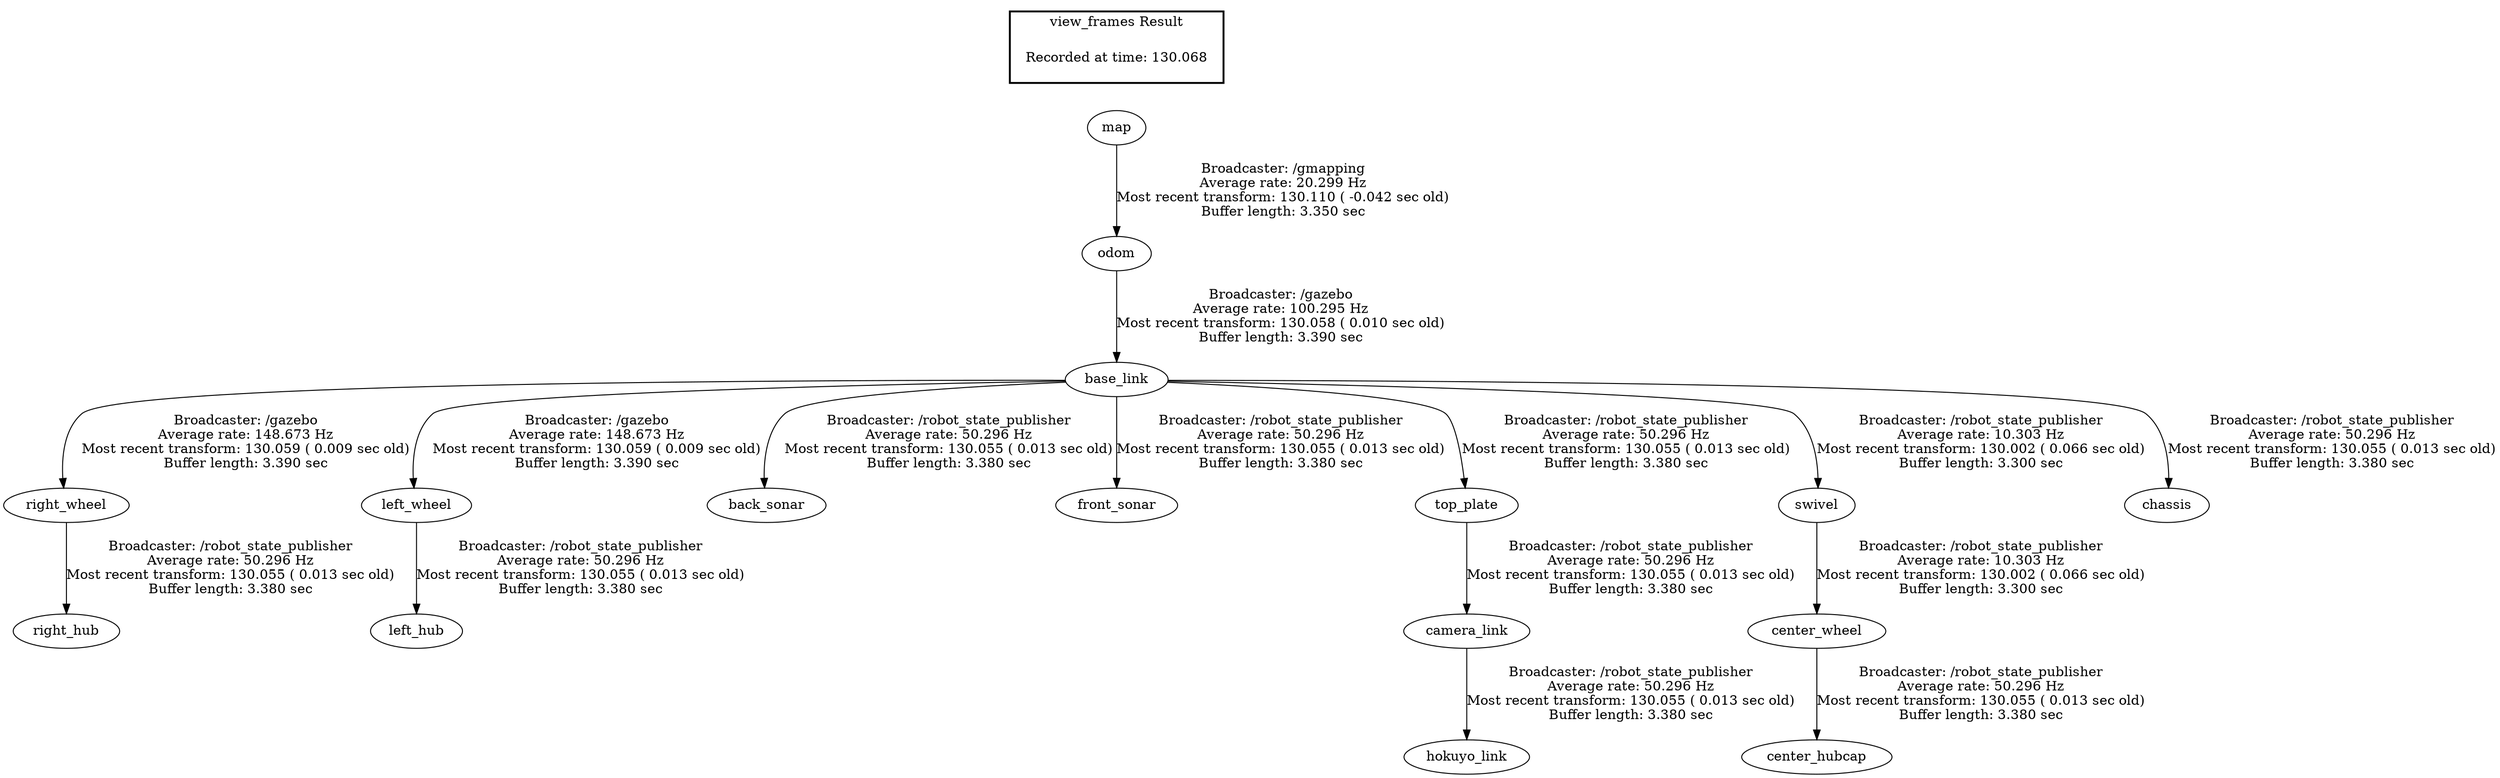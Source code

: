 digraph G {
"odom" -> "base_link"[label="Broadcaster: /gazebo\nAverage rate: 100.295 Hz\nMost recent transform: 130.058 ( 0.010 sec old)\nBuffer length: 3.390 sec\n"];
"map" -> "odom"[label="Broadcaster: /gmapping\nAverage rate: 20.299 Hz\nMost recent transform: 130.110 ( -0.042 sec old)\nBuffer length: 3.350 sec\n"];
"base_link" -> "right_wheel"[label="Broadcaster: /gazebo\nAverage rate: 148.673 Hz\nMost recent transform: 130.059 ( 0.009 sec old)\nBuffer length: 3.390 sec\n"];
"base_link" -> "left_wheel"[label="Broadcaster: /gazebo\nAverage rate: 148.673 Hz\nMost recent transform: 130.059 ( 0.009 sec old)\nBuffer length: 3.390 sec\n"];
"base_link" -> "back_sonar"[label="Broadcaster: /robot_state_publisher\nAverage rate: 50.296 Hz\nMost recent transform: 130.055 ( 0.013 sec old)\nBuffer length: 3.380 sec\n"];
"base_link" -> "front_sonar"[label="Broadcaster: /robot_state_publisher\nAverage rate: 50.296 Hz\nMost recent transform: 130.055 ( 0.013 sec old)\nBuffer length: 3.380 sec\n"];
"base_link" -> "top_plate"[label="Broadcaster: /robot_state_publisher\nAverage rate: 50.296 Hz\nMost recent transform: 130.055 ( 0.013 sec old)\nBuffer length: 3.380 sec\n"];
"top_plate" -> "camera_link"[label="Broadcaster: /robot_state_publisher\nAverage rate: 50.296 Hz\nMost recent transform: 130.055 ( 0.013 sec old)\nBuffer length: 3.380 sec\n"];
"center_wheel" -> "center_hubcap"[label="Broadcaster: /robot_state_publisher\nAverage rate: 50.296 Hz\nMost recent transform: 130.055 ( 0.013 sec old)\nBuffer length: 3.380 sec\n"];
"swivel" -> "center_wheel"[label="Broadcaster: /robot_state_publisher\nAverage rate: 10.303 Hz\nMost recent transform: 130.002 ( 0.066 sec old)\nBuffer length: 3.300 sec\n"];
"base_link" -> "chassis"[label="Broadcaster: /robot_state_publisher\nAverage rate: 50.296 Hz\nMost recent transform: 130.055 ( 0.013 sec old)\nBuffer length: 3.380 sec\n"];
"camera_link" -> "hokuyo_link"[label="Broadcaster: /robot_state_publisher\nAverage rate: 50.296 Hz\nMost recent transform: 130.055 ( 0.013 sec old)\nBuffer length: 3.380 sec\n"];
"left_wheel" -> "left_hub"[label="Broadcaster: /robot_state_publisher\nAverage rate: 50.296 Hz\nMost recent transform: 130.055 ( 0.013 sec old)\nBuffer length: 3.380 sec\n"];
"right_wheel" -> "right_hub"[label="Broadcaster: /robot_state_publisher\nAverage rate: 50.296 Hz\nMost recent transform: 130.055 ( 0.013 sec old)\nBuffer length: 3.380 sec\n"];
"base_link" -> "swivel"[label="Broadcaster: /robot_state_publisher\nAverage rate: 10.303 Hz\nMost recent transform: 130.002 ( 0.066 sec old)\nBuffer length: 3.300 sec\n"];
edge [style=invis];
 subgraph cluster_legend { style=bold; color=black; label ="view_frames Result";
"Recorded at time: 130.068"[ shape=plaintext ] ;
 }->"map";
}